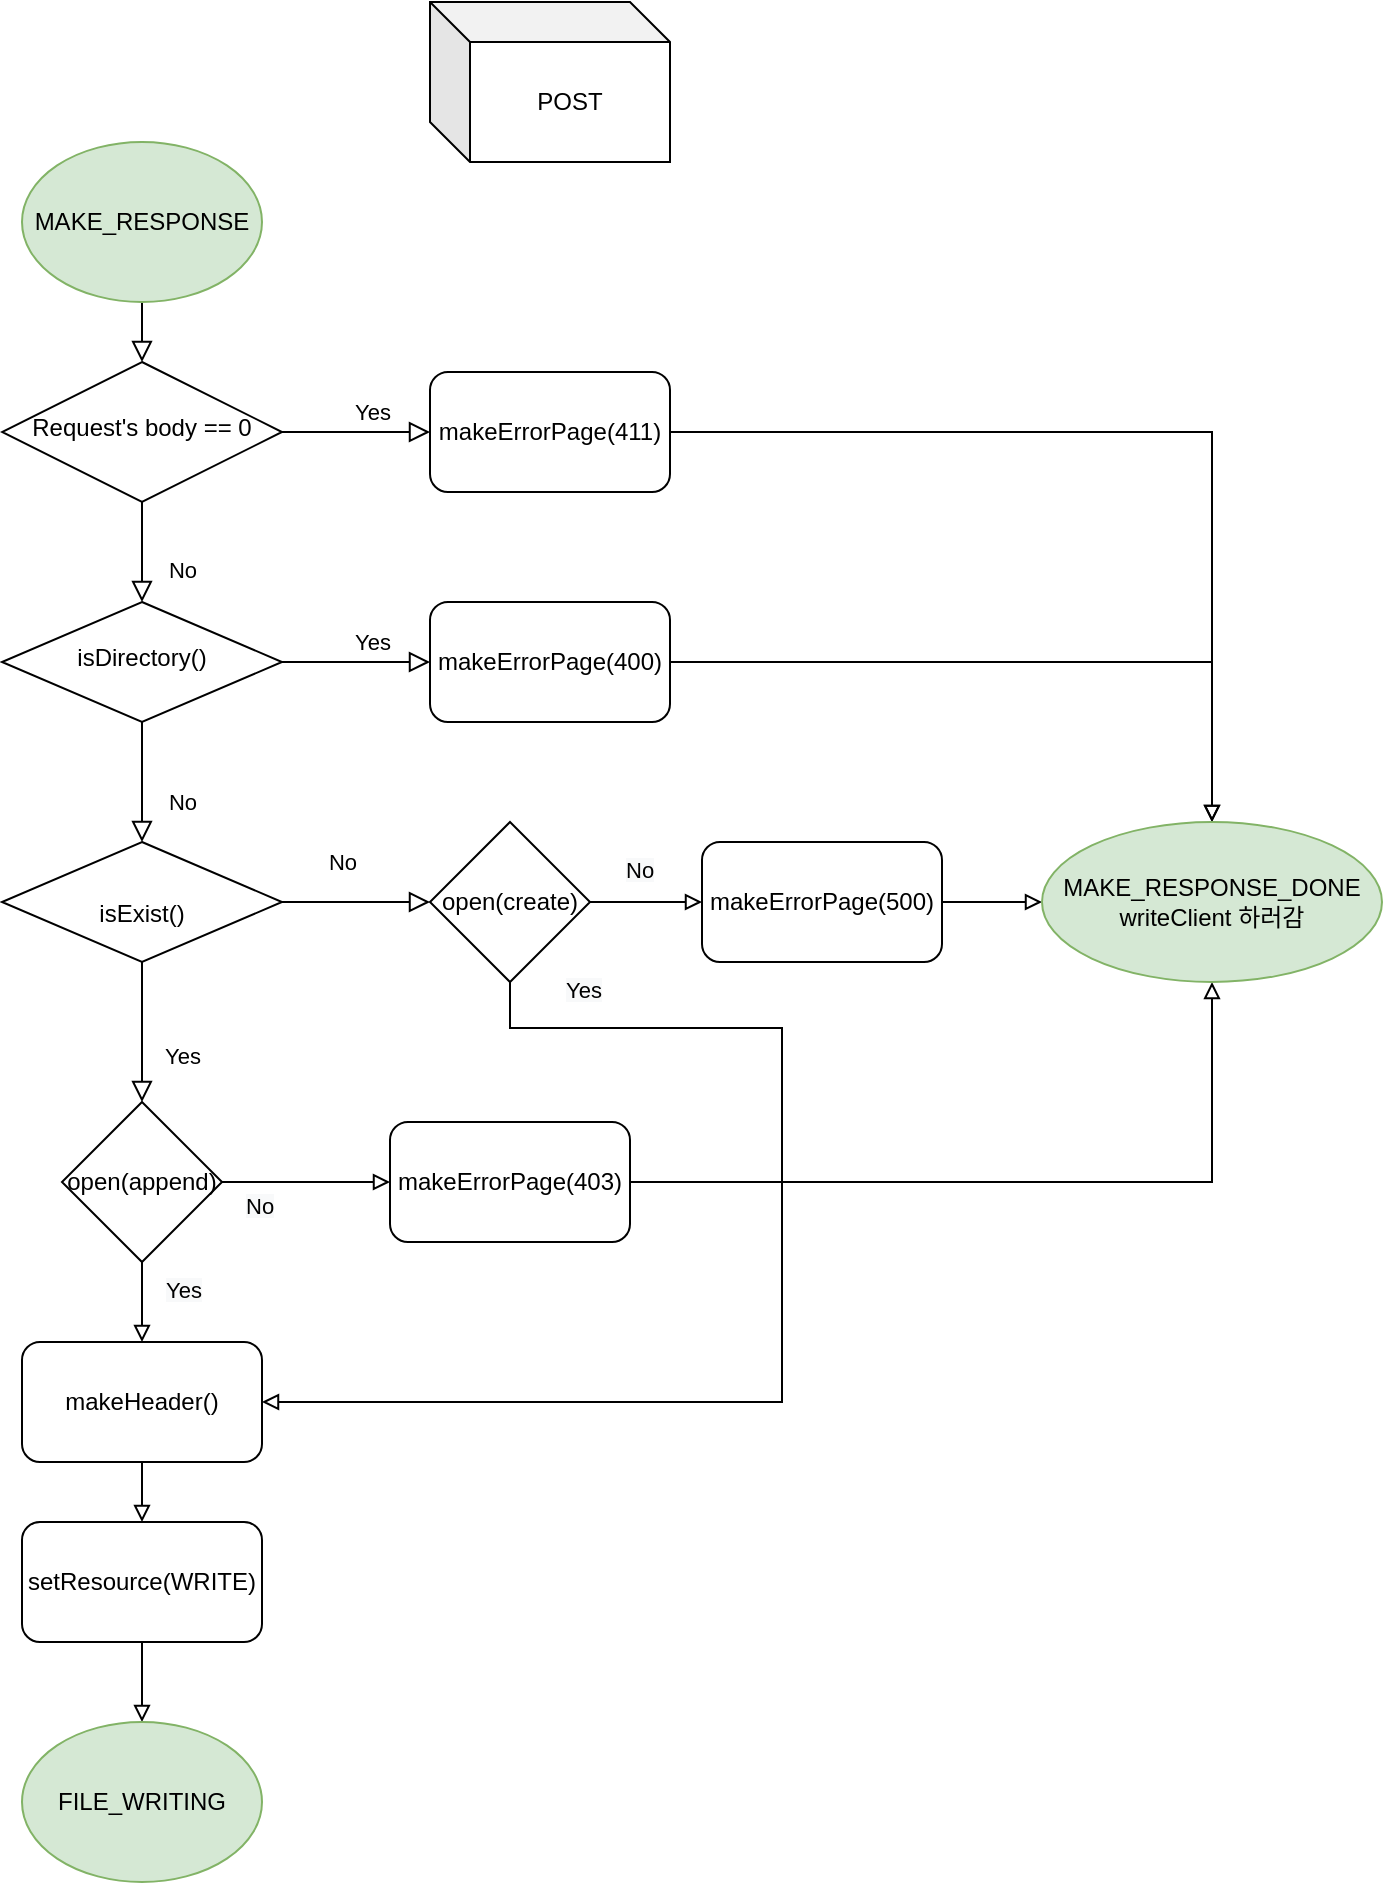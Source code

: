 <mxfile version="16.4.5" type="github"><diagram id="C5RBs43oDa-KdzZeNtuy" name="Page-1"><mxGraphModel dx="1653" dy="834" grid="1" gridSize="10" guides="1" tooltips="1" connect="1" arrows="1" fold="1" page="1" pageScale="1" pageWidth="827" pageHeight="1169" math="0" shadow="0"><root><mxCell id="WIyWlLk6GJQsqaUBKTNV-0"/><mxCell id="WIyWlLk6GJQsqaUBKTNV-1" parent="WIyWlLk6GJQsqaUBKTNV-0"/><mxCell id="mw8QwqVwZCbxmGiiFS1I-1" value="" style="rounded=0;html=1;jettySize=auto;orthogonalLoop=1;fontSize=11;endArrow=block;endFill=0;endSize=8;strokeWidth=1;shadow=0;labelBackgroundColor=none;edgeStyle=orthogonalEdgeStyle;exitX=0.5;exitY=1;exitDx=0;exitDy=0;" edge="1" parent="WIyWlLk6GJQsqaUBKTNV-1" target="mw8QwqVwZCbxmGiiFS1I-4" source="mw8QwqVwZCbxmGiiFS1I-31"><mxGeometry relative="1" as="geometry"><mxPoint x="190" y="130" as="sourcePoint"/></mxGeometry></mxCell><mxCell id="mw8QwqVwZCbxmGiiFS1I-2" value="No" style="rounded=0;html=1;jettySize=auto;orthogonalLoop=1;fontSize=11;endArrow=block;endFill=0;endSize=8;strokeWidth=1;shadow=0;labelBackgroundColor=none;edgeStyle=orthogonalEdgeStyle;entryX=0.5;entryY=0;entryDx=0;entryDy=0;" edge="1" parent="WIyWlLk6GJQsqaUBKTNV-1" source="mw8QwqVwZCbxmGiiFS1I-4" target="mw8QwqVwZCbxmGiiFS1I-75"><mxGeometry x="0.333" y="20" relative="1" as="geometry"><mxPoint as="offset"/><mxPoint x="190" y="420" as="targetPoint"/></mxGeometry></mxCell><mxCell id="mw8QwqVwZCbxmGiiFS1I-3" value="Yes" style="edgeStyle=orthogonalEdgeStyle;rounded=0;html=1;jettySize=auto;orthogonalLoop=1;fontSize=11;endArrow=block;endFill=0;endSize=8;strokeWidth=1;shadow=0;labelBackgroundColor=none;entryX=0;entryY=0.5;entryDx=0;entryDy=0;" edge="1" parent="WIyWlLk6GJQsqaUBKTNV-1" source="mw8QwqVwZCbxmGiiFS1I-4" target="mw8QwqVwZCbxmGiiFS1I-33"><mxGeometry x="0.2" y="10" relative="1" as="geometry"><mxPoint as="offset"/><mxPoint x="309" y="220" as="targetPoint"/></mxGeometry></mxCell><mxCell id="mw8QwqVwZCbxmGiiFS1I-4" value="Request's body == 0" style="rhombus;whiteSpace=wrap;html=1;shadow=0;fontFamily=Helvetica;fontSize=12;align=center;strokeWidth=1;spacing=6;spacingTop=-4;" vertex="1" parent="WIyWlLk6GJQsqaUBKTNV-1"><mxGeometry x="100" y="200" width="140" height="70" as="geometry"/></mxCell><mxCell id="mw8QwqVwZCbxmGiiFS1I-14" value="POST" style="shape=cube;whiteSpace=wrap;html=1;boundedLbl=1;backgroundOutline=1;darkOpacity=0.05;darkOpacity2=0.1;" vertex="1" parent="WIyWlLk6GJQsqaUBKTNV-1"><mxGeometry x="314" y="20" width="120" height="80" as="geometry"/></mxCell><mxCell id="mw8QwqVwZCbxmGiiFS1I-31" value="MAKE_RESPONSE" style="ellipse;whiteSpace=wrap;html=1;fillColor=#d5e8d4;strokeColor=#82b366;" vertex="1" parent="WIyWlLk6GJQsqaUBKTNV-1"><mxGeometry x="110" y="90" width="120" height="80" as="geometry"/></mxCell><mxCell id="mw8QwqVwZCbxmGiiFS1I-79" style="edgeStyle=orthogonalEdgeStyle;rounded=0;orthogonalLoop=1;jettySize=auto;html=1;exitX=1;exitY=0.5;exitDx=0;exitDy=0;endArrow=block;endFill=0;" edge="1" parent="WIyWlLk6GJQsqaUBKTNV-1" source="mw8QwqVwZCbxmGiiFS1I-33" target="mw8QwqVwZCbxmGiiFS1I-78"><mxGeometry relative="1" as="geometry"/></mxCell><mxCell id="mw8QwqVwZCbxmGiiFS1I-33" value="makeErrorPage(411)" style="rounded=1;whiteSpace=wrap;html=1;" vertex="1" parent="WIyWlLk6GJQsqaUBKTNV-1"><mxGeometry x="314" y="205" width="120" height="60" as="geometry"/></mxCell><mxCell id="mw8QwqVwZCbxmGiiFS1I-34" value="&lt;br&gt;isExist()&lt;br&gt;" style="rhombus;whiteSpace=wrap;html=1;shadow=0;fontFamily=Helvetica;fontSize=12;align=center;strokeWidth=1;spacing=6;spacingTop=-4;" vertex="1" parent="WIyWlLk6GJQsqaUBKTNV-1"><mxGeometry x="100" y="440" width="140" height="60" as="geometry"/></mxCell><mxCell id="mw8QwqVwZCbxmGiiFS1I-35" value="Yes" style="rounded=0;html=1;jettySize=auto;orthogonalLoop=1;fontSize=11;endArrow=block;endFill=0;endSize=8;strokeWidth=1;shadow=0;labelBackgroundColor=none;edgeStyle=orthogonalEdgeStyle;entryX=0.5;entryY=0;entryDx=0;entryDy=0;exitX=0.5;exitY=1;exitDx=0;exitDy=0;" edge="1" parent="WIyWlLk6GJQsqaUBKTNV-1" source="mw8QwqVwZCbxmGiiFS1I-34" target="mw8QwqVwZCbxmGiiFS1I-55"><mxGeometry x="0.333" y="20" relative="1" as="geometry"><mxPoint as="offset"/><mxPoint x="170" y="510" as="sourcePoint"/><mxPoint x="170" y="607" as="targetPoint"/><Array as="points"/></mxGeometry></mxCell><mxCell id="mw8QwqVwZCbxmGiiFS1I-36" value="No" style="edgeStyle=orthogonalEdgeStyle;rounded=0;html=1;jettySize=auto;orthogonalLoop=1;fontSize=11;endArrow=block;endFill=0;endSize=8;strokeWidth=1;shadow=0;labelBackgroundColor=none;entryX=0;entryY=0.5;entryDx=0;entryDy=0;exitX=1;exitY=0.5;exitDx=0;exitDy=0;" edge="1" parent="WIyWlLk6GJQsqaUBKTNV-1" target="mw8QwqVwZCbxmGiiFS1I-49" source="mw8QwqVwZCbxmGiiFS1I-34"><mxGeometry x="-0.189" y="20" relative="1" as="geometry"><mxPoint as="offset"/><mxPoint x="240" y="495" as="sourcePoint"/><mxPoint x="310" y="495" as="targetPoint"/></mxGeometry></mxCell><mxCell id="mw8QwqVwZCbxmGiiFS1I-48" style="edgeStyle=orthogonalEdgeStyle;rounded=0;orthogonalLoop=1;jettySize=auto;html=1;endArrow=block;endFill=0;entryX=1;entryY=0.5;entryDx=0;entryDy=0;exitX=0.5;exitY=1;exitDx=0;exitDy=0;" edge="1" parent="WIyWlLk6GJQsqaUBKTNV-1" source="mw8QwqVwZCbxmGiiFS1I-49" target="mw8QwqVwZCbxmGiiFS1I-60"><mxGeometry relative="1" as="geometry"><mxPoint x="349.6" y="570.5" as="targetPoint"/><mxPoint x="349.6" y="533" as="sourcePoint"/><Array as="points"><mxPoint x="354" y="533"/><mxPoint x="490" y="533"/><mxPoint x="490" y="720"/></Array></mxGeometry></mxCell><mxCell id="mw8QwqVwZCbxmGiiFS1I-67" style="edgeStyle=orthogonalEdgeStyle;rounded=0;orthogonalLoop=1;jettySize=auto;html=1;endArrow=block;endFill=0;" edge="1" parent="WIyWlLk6GJQsqaUBKTNV-1" source="mw8QwqVwZCbxmGiiFS1I-46" target="mw8QwqVwZCbxmGiiFS1I-66"><mxGeometry relative="1" as="geometry"/></mxCell><mxCell id="mw8QwqVwZCbxmGiiFS1I-46" value="setResource(WRITE)" style="rounded=1;whiteSpace=wrap;html=1;" vertex="1" parent="WIyWlLk6GJQsqaUBKTNV-1"><mxGeometry x="110" y="780" width="120" height="60" as="geometry"/></mxCell><mxCell id="mw8QwqVwZCbxmGiiFS1I-53" style="edgeStyle=orthogonalEdgeStyle;rounded=0;orthogonalLoop=1;jettySize=auto;html=1;exitX=1;exitY=0.5;exitDx=0;exitDy=0;endArrow=block;endFill=0;entryX=0;entryY=0.5;entryDx=0;entryDy=0;" edge="1" parent="WIyWlLk6GJQsqaUBKTNV-1" source="mw8QwqVwZCbxmGiiFS1I-49" target="mw8QwqVwZCbxmGiiFS1I-54"><mxGeometry relative="1" as="geometry"><mxPoint x="530" y="440.2" as="targetPoint"/></mxGeometry></mxCell><mxCell id="mw8QwqVwZCbxmGiiFS1I-49" value="open(create)" style="rhombus;whiteSpace=wrap;html=1;" vertex="1" parent="WIyWlLk6GJQsqaUBKTNV-1"><mxGeometry x="314" y="430" width="80" height="80" as="geometry"/></mxCell><mxCell id="mw8QwqVwZCbxmGiiFS1I-50" value="&lt;meta charset=&quot;utf-8&quot;&gt;&lt;span style=&quot;color: rgb(0, 0, 0); font-family: helvetica; font-size: 11px; font-style: normal; font-weight: 400; letter-spacing: normal; text-align: center; text-indent: 0px; text-transform: none; word-spacing: 0px; background-color: rgb(248, 249, 250); display: inline; float: none;&quot;&gt;Yes&lt;/span&gt;" style="text;whiteSpace=wrap;html=1;" vertex="1" parent="WIyWlLk6GJQsqaUBKTNV-1"><mxGeometry x="380" y="500" width="40" height="30" as="geometry"/></mxCell><mxCell id="mw8QwqVwZCbxmGiiFS1I-52" value="&lt;meta charset=&quot;utf-8&quot;&gt;&lt;span style=&quot;color: rgb(0, 0, 0); font-family: helvetica; font-size: 11px; font-style: normal; font-weight: 400; letter-spacing: normal; text-align: center; text-indent: 0px; text-transform: none; word-spacing: 0px; background-color: rgb(248, 249, 250); display: inline; float: none;&quot;&gt;No&lt;/span&gt;" style="text;whiteSpace=wrap;html=1;" vertex="1" parent="WIyWlLk6GJQsqaUBKTNV-1"><mxGeometry x="410" y="440" width="40" height="30" as="geometry"/></mxCell><mxCell id="mw8QwqVwZCbxmGiiFS1I-81" style="edgeStyle=orthogonalEdgeStyle;rounded=0;orthogonalLoop=1;jettySize=auto;html=1;endArrow=block;endFill=0;" edge="1" parent="WIyWlLk6GJQsqaUBKTNV-1" source="mw8QwqVwZCbxmGiiFS1I-54" target="mw8QwqVwZCbxmGiiFS1I-78"><mxGeometry relative="1" as="geometry"/></mxCell><mxCell id="mw8QwqVwZCbxmGiiFS1I-54" value="makeErrorPage(500)" style="rounded=1;whiteSpace=wrap;html=1;" vertex="1" parent="WIyWlLk6GJQsqaUBKTNV-1"><mxGeometry x="450" y="440" width="120" height="60" as="geometry"/></mxCell><mxCell id="mw8QwqVwZCbxmGiiFS1I-59" style="edgeStyle=orthogonalEdgeStyle;rounded=0;orthogonalLoop=1;jettySize=auto;html=1;entryX=0;entryY=0.5;entryDx=0;entryDy=0;endArrow=block;endFill=0;" edge="1" parent="WIyWlLk6GJQsqaUBKTNV-1" source="mw8QwqVwZCbxmGiiFS1I-55" target="mw8QwqVwZCbxmGiiFS1I-58"><mxGeometry relative="1" as="geometry"/></mxCell><mxCell id="mw8QwqVwZCbxmGiiFS1I-64" style="edgeStyle=orthogonalEdgeStyle;rounded=0;orthogonalLoop=1;jettySize=auto;html=1;entryX=0.5;entryY=0;entryDx=0;entryDy=0;endArrow=block;endFill=0;" edge="1" parent="WIyWlLk6GJQsqaUBKTNV-1" source="mw8QwqVwZCbxmGiiFS1I-55" target="mw8QwqVwZCbxmGiiFS1I-60"><mxGeometry relative="1" as="geometry"/></mxCell><mxCell id="mw8QwqVwZCbxmGiiFS1I-55" value="open(append)" style="rhombus;whiteSpace=wrap;html=1;" vertex="1" parent="WIyWlLk6GJQsqaUBKTNV-1"><mxGeometry x="130" y="570" width="80" height="80" as="geometry"/></mxCell><mxCell id="mw8QwqVwZCbxmGiiFS1I-57" value="&lt;meta charset=&quot;utf-8&quot;&gt;&lt;span style=&quot;color: rgb(0, 0, 0); font-family: helvetica; font-size: 11px; font-style: normal; font-weight: 400; letter-spacing: normal; text-align: center; text-indent: 0px; text-transform: none; word-spacing: 0px; background-color: rgb(248, 249, 250); display: inline; float: none;&quot;&gt;No&lt;/span&gt;" style="text;whiteSpace=wrap;html=1;" vertex="1" parent="WIyWlLk6GJQsqaUBKTNV-1"><mxGeometry x="220" y="607.5" width="40" height="30" as="geometry"/></mxCell><mxCell id="mw8QwqVwZCbxmGiiFS1I-82" style="edgeStyle=orthogonalEdgeStyle;rounded=0;orthogonalLoop=1;jettySize=auto;html=1;entryX=0.5;entryY=1;entryDx=0;entryDy=0;endArrow=block;endFill=0;" edge="1" parent="WIyWlLk6GJQsqaUBKTNV-1" source="mw8QwqVwZCbxmGiiFS1I-58" target="mw8QwqVwZCbxmGiiFS1I-78"><mxGeometry relative="1" as="geometry"/></mxCell><mxCell id="mw8QwqVwZCbxmGiiFS1I-58" value="makeErrorPage(403)" style="rounded=1;whiteSpace=wrap;html=1;" vertex="1" parent="WIyWlLk6GJQsqaUBKTNV-1"><mxGeometry x="294" y="580" width="120" height="60" as="geometry"/></mxCell><mxCell id="mw8QwqVwZCbxmGiiFS1I-65" style="edgeStyle=orthogonalEdgeStyle;rounded=0;orthogonalLoop=1;jettySize=auto;html=1;entryX=0.5;entryY=0;entryDx=0;entryDy=0;endArrow=block;endFill=0;" edge="1" parent="WIyWlLk6GJQsqaUBKTNV-1" source="mw8QwqVwZCbxmGiiFS1I-60" target="mw8QwqVwZCbxmGiiFS1I-46"><mxGeometry relative="1" as="geometry"/></mxCell><mxCell id="mw8QwqVwZCbxmGiiFS1I-60" value="makeHeader()" style="rounded=1;whiteSpace=wrap;html=1;" vertex="1" parent="WIyWlLk6GJQsqaUBKTNV-1"><mxGeometry x="110" y="690" width="120" height="60" as="geometry"/></mxCell><mxCell id="mw8QwqVwZCbxmGiiFS1I-61" value="&lt;meta charset=&quot;utf-8&quot;&gt;&lt;span style=&quot;color: rgb(0, 0, 0); font-family: helvetica; font-size: 11px; font-style: normal; font-weight: 400; letter-spacing: normal; text-align: center; text-indent: 0px; text-transform: none; word-spacing: 0px; background-color: rgb(248, 249, 250); display: inline; float: none;&quot;&gt;Yes&lt;/span&gt;" style="text;whiteSpace=wrap;html=1;" vertex="1" parent="WIyWlLk6GJQsqaUBKTNV-1"><mxGeometry x="180" y="650" width="40" height="30" as="geometry"/></mxCell><mxCell id="mw8QwqVwZCbxmGiiFS1I-66" value="FILE_WRITING" style="ellipse;whiteSpace=wrap;html=1;fillColor=#d5e8d4;strokeColor=#82b366;" vertex="1" parent="WIyWlLk6GJQsqaUBKTNV-1"><mxGeometry x="110" y="880" width="120" height="80" as="geometry"/></mxCell><mxCell id="mw8QwqVwZCbxmGiiFS1I-73" value="No" style="rounded=0;html=1;jettySize=auto;orthogonalLoop=1;fontSize=11;endArrow=block;endFill=0;endSize=8;strokeWidth=1;shadow=0;labelBackgroundColor=none;edgeStyle=orthogonalEdgeStyle;" edge="1" parent="WIyWlLk6GJQsqaUBKTNV-1" source="mw8QwqVwZCbxmGiiFS1I-75"><mxGeometry x="0.333" y="20" relative="1" as="geometry"><mxPoint as="offset"/><mxPoint x="170" y="440" as="targetPoint"/></mxGeometry></mxCell><mxCell id="mw8QwqVwZCbxmGiiFS1I-74" value="Yes" style="edgeStyle=orthogonalEdgeStyle;rounded=0;html=1;jettySize=auto;orthogonalLoop=1;fontSize=11;endArrow=block;endFill=0;endSize=8;strokeWidth=1;shadow=0;labelBackgroundColor=none;entryX=0;entryY=0.5;entryDx=0;entryDy=0;" edge="1" parent="WIyWlLk6GJQsqaUBKTNV-1" source="mw8QwqVwZCbxmGiiFS1I-75" target="mw8QwqVwZCbxmGiiFS1I-76"><mxGeometry x="0.2" y="10" relative="1" as="geometry"><mxPoint as="offset"/><mxPoint x="309" y="340" as="targetPoint"/></mxGeometry></mxCell><mxCell id="mw8QwqVwZCbxmGiiFS1I-75" value="isDirectory()" style="rhombus;whiteSpace=wrap;html=1;shadow=0;fontFamily=Helvetica;fontSize=12;align=center;strokeWidth=1;spacing=6;spacingTop=-4;" vertex="1" parent="WIyWlLk6GJQsqaUBKTNV-1"><mxGeometry x="100" y="320" width="140" height="60" as="geometry"/></mxCell><mxCell id="mw8QwqVwZCbxmGiiFS1I-80" style="edgeStyle=orthogonalEdgeStyle;rounded=0;orthogonalLoop=1;jettySize=auto;html=1;endArrow=block;endFill=0;" edge="1" parent="WIyWlLk6GJQsqaUBKTNV-1" source="mw8QwqVwZCbxmGiiFS1I-76" target="mw8QwqVwZCbxmGiiFS1I-78"><mxGeometry relative="1" as="geometry"/></mxCell><mxCell id="mw8QwqVwZCbxmGiiFS1I-76" value="makeErrorPage(400)" style="rounded=1;whiteSpace=wrap;html=1;" vertex="1" parent="WIyWlLk6GJQsqaUBKTNV-1"><mxGeometry x="314" y="320" width="120" height="60" as="geometry"/></mxCell><mxCell id="mw8QwqVwZCbxmGiiFS1I-78" value="MAKE_RESPONSE_DONE&lt;br&gt;writeClient 하러감" style="ellipse;whiteSpace=wrap;html=1;fillColor=#d5e8d4;strokeColor=#82b366;" vertex="1" parent="WIyWlLk6GJQsqaUBKTNV-1"><mxGeometry x="620" y="430" width="170" height="80" as="geometry"/></mxCell></root></mxGraphModel></diagram></mxfile>